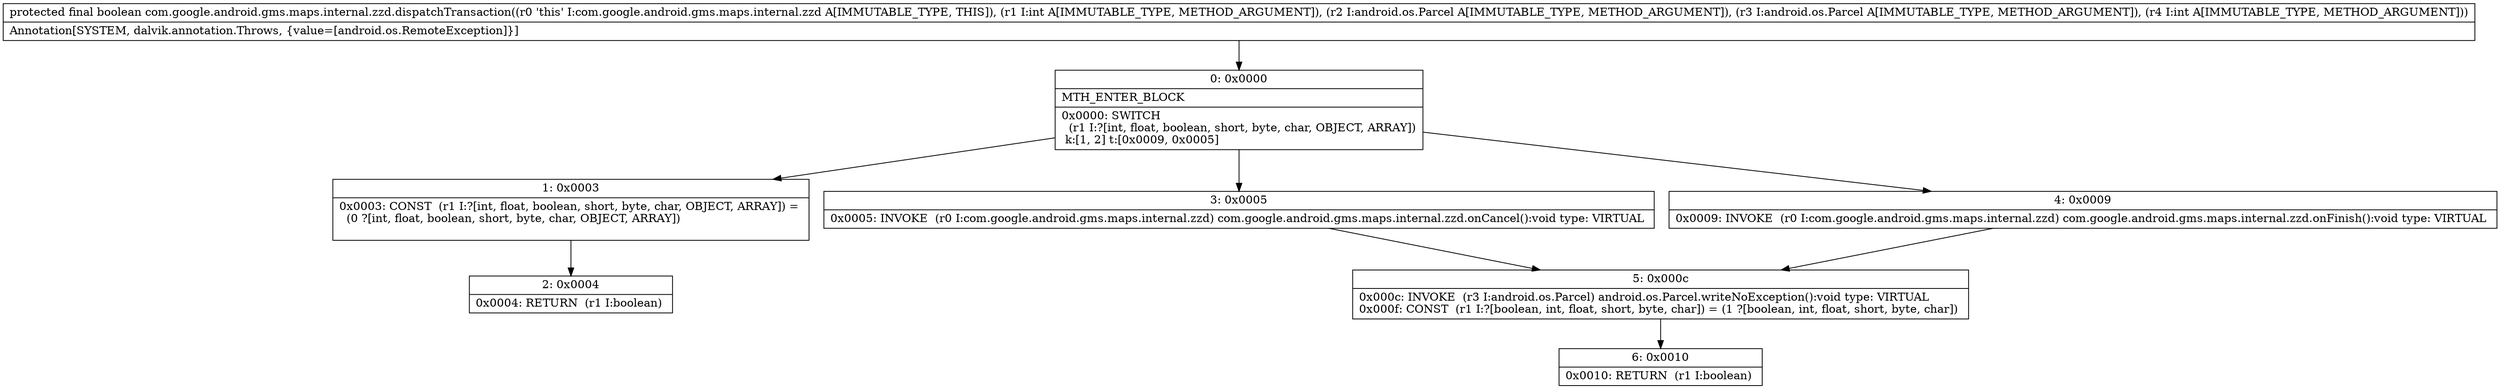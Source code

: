 digraph "CFG forcom.google.android.gms.maps.internal.zzd.dispatchTransaction(ILandroid\/os\/Parcel;Landroid\/os\/Parcel;I)Z" {
Node_0 [shape=record,label="{0\:\ 0x0000|MTH_ENTER_BLOCK\l|0x0000: SWITCH  \l  (r1 I:?[int, float, boolean, short, byte, char, OBJECT, ARRAY])\l k:[1, 2] t:[0x0009, 0x0005] \l}"];
Node_1 [shape=record,label="{1\:\ 0x0003|0x0003: CONST  (r1 I:?[int, float, boolean, short, byte, char, OBJECT, ARRAY]) = \l  (0 ?[int, float, boolean, short, byte, char, OBJECT, ARRAY])\l \l}"];
Node_2 [shape=record,label="{2\:\ 0x0004|0x0004: RETURN  (r1 I:boolean) \l}"];
Node_3 [shape=record,label="{3\:\ 0x0005|0x0005: INVOKE  (r0 I:com.google.android.gms.maps.internal.zzd) com.google.android.gms.maps.internal.zzd.onCancel():void type: VIRTUAL \l}"];
Node_4 [shape=record,label="{4\:\ 0x0009|0x0009: INVOKE  (r0 I:com.google.android.gms.maps.internal.zzd) com.google.android.gms.maps.internal.zzd.onFinish():void type: VIRTUAL \l}"];
Node_5 [shape=record,label="{5\:\ 0x000c|0x000c: INVOKE  (r3 I:android.os.Parcel) android.os.Parcel.writeNoException():void type: VIRTUAL \l0x000f: CONST  (r1 I:?[boolean, int, float, short, byte, char]) = (1 ?[boolean, int, float, short, byte, char]) \l}"];
Node_6 [shape=record,label="{6\:\ 0x0010|0x0010: RETURN  (r1 I:boolean) \l}"];
MethodNode[shape=record,label="{protected final boolean com.google.android.gms.maps.internal.zzd.dispatchTransaction((r0 'this' I:com.google.android.gms.maps.internal.zzd A[IMMUTABLE_TYPE, THIS]), (r1 I:int A[IMMUTABLE_TYPE, METHOD_ARGUMENT]), (r2 I:android.os.Parcel A[IMMUTABLE_TYPE, METHOD_ARGUMENT]), (r3 I:android.os.Parcel A[IMMUTABLE_TYPE, METHOD_ARGUMENT]), (r4 I:int A[IMMUTABLE_TYPE, METHOD_ARGUMENT]))  | Annotation[SYSTEM, dalvik.annotation.Throws, \{value=[android.os.RemoteException]\}]\l}"];
MethodNode -> Node_0;
Node_0 -> Node_1;
Node_0 -> Node_3;
Node_0 -> Node_4;
Node_1 -> Node_2;
Node_3 -> Node_5;
Node_4 -> Node_5;
Node_5 -> Node_6;
}


